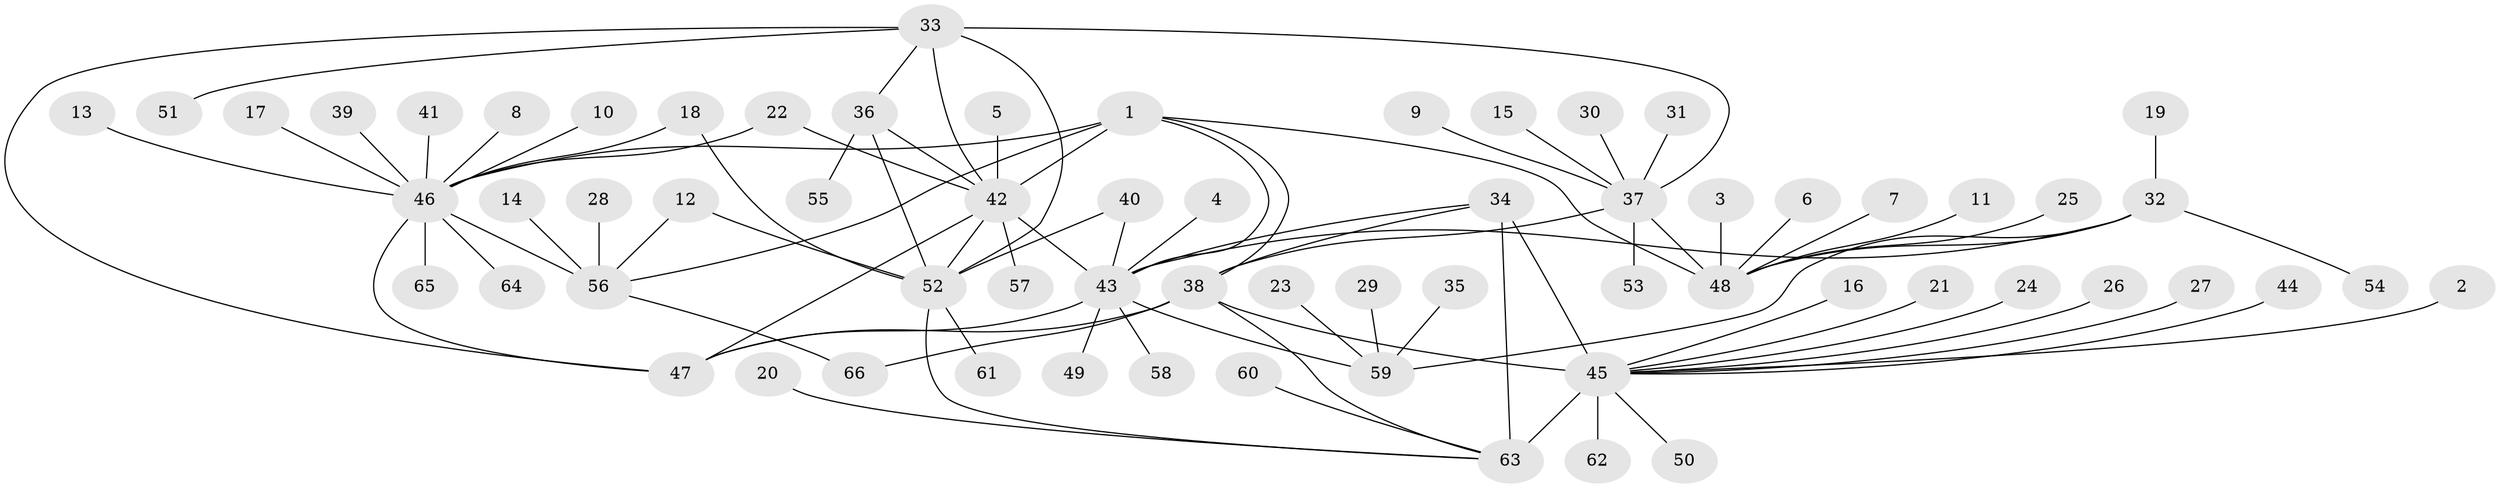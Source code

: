 // original degree distribution, {11: 0.015151515151515152, 10: 0.022727272727272728, 8: 0.030303030303030304, 6: 0.030303030303030304, 7: 0.045454545454545456, 9: 0.03787878787878788, 12: 0.030303030303030304, 13: 0.015151515151515152, 1: 0.6439393939393939, 5: 0.007575757575757576, 3: 0.007575757575757576, 2: 0.11363636363636363}
// Generated by graph-tools (version 1.1) at 2025/02/03/09/25 03:02:48]
// undirected, 66 vertices, 88 edges
graph export_dot {
graph [start="1"]
  node [color=gray90,style=filled];
  1;
  2;
  3;
  4;
  5;
  6;
  7;
  8;
  9;
  10;
  11;
  12;
  13;
  14;
  15;
  16;
  17;
  18;
  19;
  20;
  21;
  22;
  23;
  24;
  25;
  26;
  27;
  28;
  29;
  30;
  31;
  32;
  33;
  34;
  35;
  36;
  37;
  38;
  39;
  40;
  41;
  42;
  43;
  44;
  45;
  46;
  47;
  48;
  49;
  50;
  51;
  52;
  53;
  54;
  55;
  56;
  57;
  58;
  59;
  60;
  61;
  62;
  63;
  64;
  65;
  66;
  1 -- 38 [weight=1.0];
  1 -- 42 [weight=1.0];
  1 -- 43 [weight=1.0];
  1 -- 46 [weight=6.0];
  1 -- 48 [weight=1.0];
  1 -- 56 [weight=2.0];
  2 -- 45 [weight=1.0];
  3 -- 48 [weight=1.0];
  4 -- 43 [weight=1.0];
  5 -- 42 [weight=1.0];
  6 -- 48 [weight=1.0];
  7 -- 48 [weight=1.0];
  8 -- 46 [weight=1.0];
  9 -- 37 [weight=1.0];
  10 -- 46 [weight=1.0];
  11 -- 48 [weight=1.0];
  12 -- 52 [weight=1.0];
  12 -- 56 [weight=1.0];
  13 -- 46 [weight=1.0];
  14 -- 56 [weight=1.0];
  15 -- 37 [weight=1.0];
  16 -- 45 [weight=1.0];
  17 -- 46 [weight=1.0];
  18 -- 46 [weight=1.0];
  18 -- 52 [weight=1.0];
  19 -- 32 [weight=1.0];
  20 -- 63 [weight=1.0];
  21 -- 45 [weight=1.0];
  22 -- 42 [weight=1.0];
  22 -- 46 [weight=1.0];
  23 -- 59 [weight=1.0];
  24 -- 45 [weight=1.0];
  25 -- 48 [weight=1.0];
  26 -- 45 [weight=1.0];
  27 -- 45 [weight=1.0];
  28 -- 56 [weight=1.0];
  29 -- 59 [weight=1.0];
  30 -- 37 [weight=1.0];
  31 -- 37 [weight=1.0];
  32 -- 43 [weight=2.0];
  32 -- 48 [weight=1.0];
  32 -- 54 [weight=1.0];
  32 -- 59 [weight=3.0];
  33 -- 36 [weight=1.0];
  33 -- 37 [weight=1.0];
  33 -- 42 [weight=3.0];
  33 -- 47 [weight=1.0];
  33 -- 51 [weight=1.0];
  33 -- 52 [weight=1.0];
  34 -- 38 [weight=1.0];
  34 -- 43 [weight=1.0];
  34 -- 45 [weight=2.0];
  34 -- 63 [weight=2.0];
  35 -- 59 [weight=1.0];
  36 -- 42 [weight=3.0];
  36 -- 52 [weight=1.0];
  36 -- 55 [weight=1.0];
  37 -- 38 [weight=1.0];
  37 -- 48 [weight=8.0];
  37 -- 53 [weight=1.0];
  38 -- 45 [weight=2.0];
  38 -- 47 [weight=1.0];
  38 -- 63 [weight=2.0];
  38 -- 66 [weight=1.0];
  39 -- 46 [weight=1.0];
  40 -- 43 [weight=1.0];
  40 -- 52 [weight=1.0];
  41 -- 46 [weight=1.0];
  42 -- 43 [weight=1.0];
  42 -- 47 [weight=1.0];
  42 -- 52 [weight=3.0];
  42 -- 57 [weight=1.0];
  43 -- 47 [weight=1.0];
  43 -- 49 [weight=1.0];
  43 -- 58 [weight=1.0];
  43 -- 59 [weight=6.0];
  44 -- 45 [weight=1.0];
  45 -- 50 [weight=1.0];
  45 -- 62 [weight=1.0];
  45 -- 63 [weight=4.0];
  46 -- 47 [weight=1.0];
  46 -- 56 [weight=3.0];
  46 -- 64 [weight=1.0];
  46 -- 65 [weight=1.0];
  52 -- 61 [weight=1.0];
  52 -- 63 [weight=1.0];
  56 -- 66 [weight=1.0];
  60 -- 63 [weight=1.0];
}
